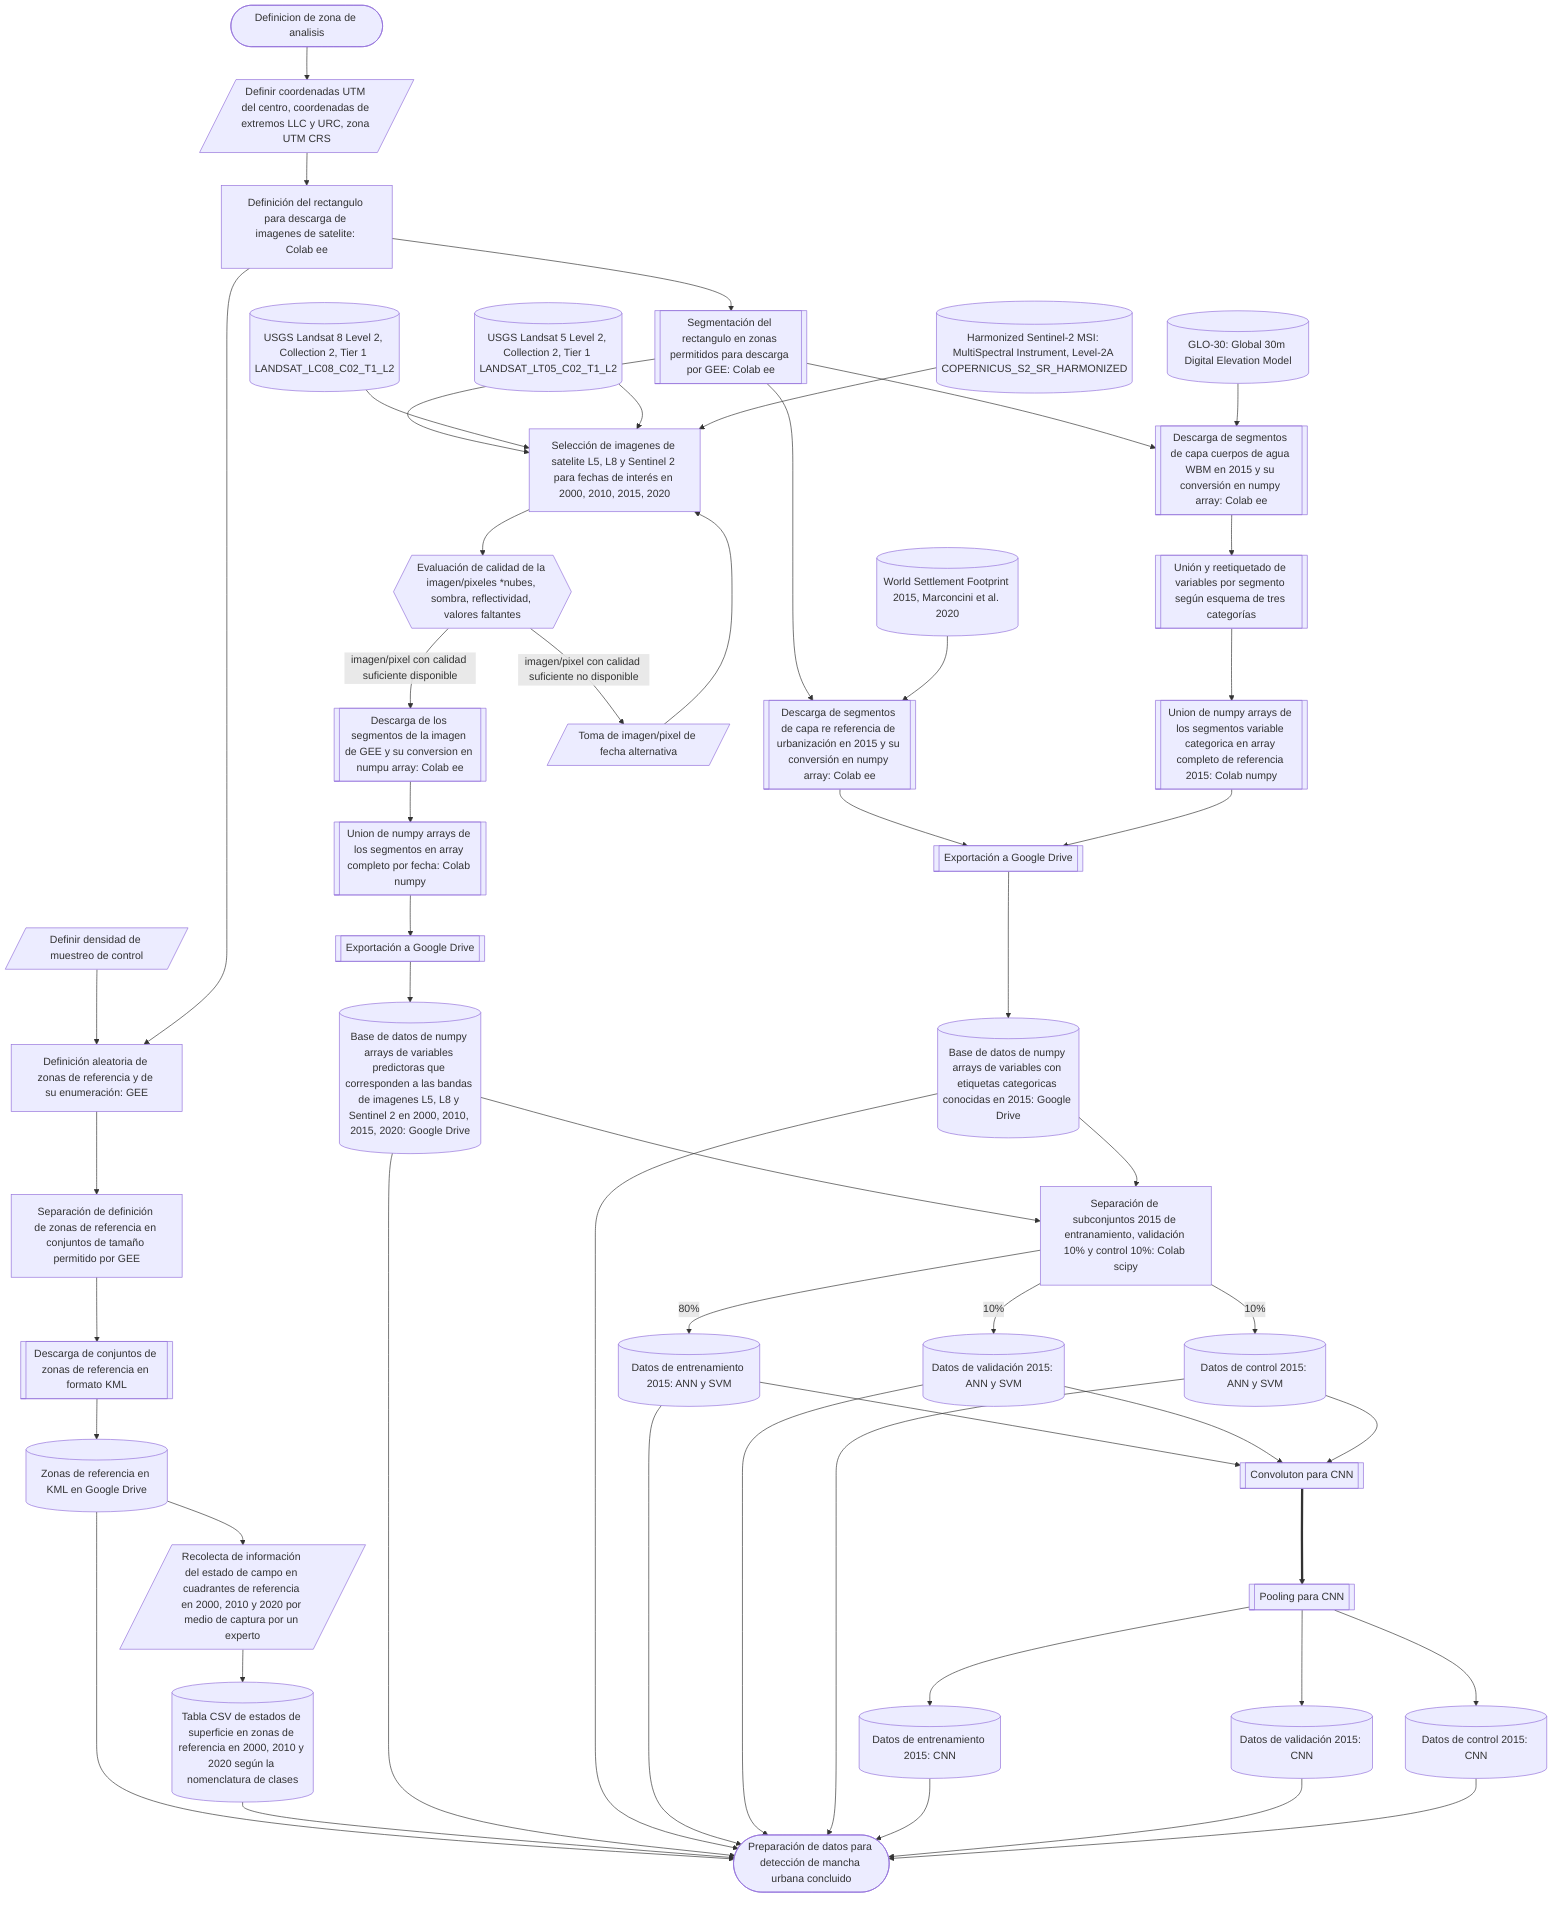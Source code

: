 flowchart TD
  A1([Definicion de zona de analisis])-->B1
  B1[/Definir coordenadas UTM del centro, coordenadas de extremos LLC y URC, zona UTM CRS/]-->C1
  B2[/Definir densidad de muestreo de control/]-->B3
  B3[Definición aleatoria de zonas de referencia y de su enumeración: GEE]-->B4
  B4[Separación de definición de zonas de referencia en conjuntos de tamaño permitido por GEE]-->B5
  B5[[Descarga de conjuntos de zonas de referencia en formato KML]]-->B6
  B6[(Zonas de referencia en KML en Google Drive)]-->B7
  B6-->END
  B7[/Recolecta de información del estado de campo en cuadrantes de referencia en 2000, 2010 y 2020 por medio de captura por un experto/]-->B8
  B8[(Tabla CSV de estados de superficie en zonas de referencia en 2000, 2010 y 2020 según la nomenclatura de clases)]-->END

  C1[Definición del rectangulo para descarga de imagenes de satelite: Colab ee]-->C2
  C1-->B3
  C2[[Segmentación del rectangulo en zonas permitidos para descarga por GEE: Colab ee]]-->D1
  C2-->C3
  C2-->C4

  D01[(USGS Landsat 8 Level 2, Collection 2, Tier 1 LANDSAT_LC08_C02_T1_L2)]-->D1
  D02[(USGS Landsat 5 Level 2, Collection 2, Tier 1 LANDSAT_LT05_C02_T1_L2)]-->D1
  D03[(Harmonized Sentinel-2 MSI: MultiSpectral Instrument, Level-2A COPERNICUS_S2_SR_HARMONIZED)]-->D1
  D1[Selección de imagenes de satelite L5, L8 y Sentinel 2 para fechas de interés en 2000, 2010, 2015, 2020]-->D2
  D2{{Evaluación de calidad de la imagen/pixeles *nubes, sombra, reflectividad, valores faltantes}}
  D2--imagen/pixel con calidad suficiente disponible-->E1
  D2--imagen/pixel con calidad suficiente no disponible-->D3
  D3[/Toma de imagen/pixel de fecha alternativa/]-->D1
  E1[[Descarga de los segmentos de la imagen de GEE y su conversion en numpu array: Colab ee]]-->E2
  E2[[Union de numpy arrays de los segmentos en array completo por fecha: Colab numpy]]-->E3
  E3[[Exportación a Google Drive]]-->E3A

  E3A[(Base de datos de numpy arrays de variables predictoras que corresponden a las bandas de imagenes L5, L8 y Sentinel 2 en 2000, 2010, 2015, 2020: Google Drive)]-->F1
  E3A-->END

  D04[(World Settlement Footprint 2015, Marconcini et al. 2020)]-->C3
  C3[[Descarga de segmentos de capa re referencia de urbanización en 2015 y su conversión en numpy array: Colab ee]]-->E4
  D05[(GLO-30: Global 30m Digital Elevation Model)]-->C4
  C4[[Descarga de segmentos de capa cuerpos de agua WBM en 2015 y su conversión en numpy array: Colab ee]]-->C5
  C5[[Unión y reetiquetado de variables por segmento según esquema de tres categorías]]-->C6
  C6[[Union de numpy arrays de los segmentos variable categorica en array completo de referencia 2015: Colab numpy]]-->E4
  E4[[Exportación a Google Drive]]-->E4A

  E4A[(Base de datos de numpy arrays de variables con etiquetas categoricas conocidas en 2015: Google Drive)]-->F1
  E4A-->END

  F1[Separación de subconjuntos 2015 de entranamiento, validación 10% y control 10%: Colab scipy]--80%-->F2A
  F1--10%-->F2B
  F1--10%-->F2C
  F2A[(Datos de entrenamiento 2015: ANN y SVM)]-->END
  F2B[(Datos de validación 2015: ANN y SVM)]-->END
  F2C[(Datos de control 2015: ANN y SVM)]-->END
  F2A-->J2
  F2B-->J2
  F2C-->J2
  J2[[Convoluton para CNN]]==>J3
  J3[[Pooling para CNN]]-->F3A
  J3-->F3B
  J3-->F3C
  F3A[(Datos de entrenamiento 2015: CNN)]-->END
  F3B[(Datos de validación 2015: CNN)]-->END
  F3C[(Datos de control 2015: CNN)]-->END

  END([Preparación de datos para detección de mancha urbana concluido])